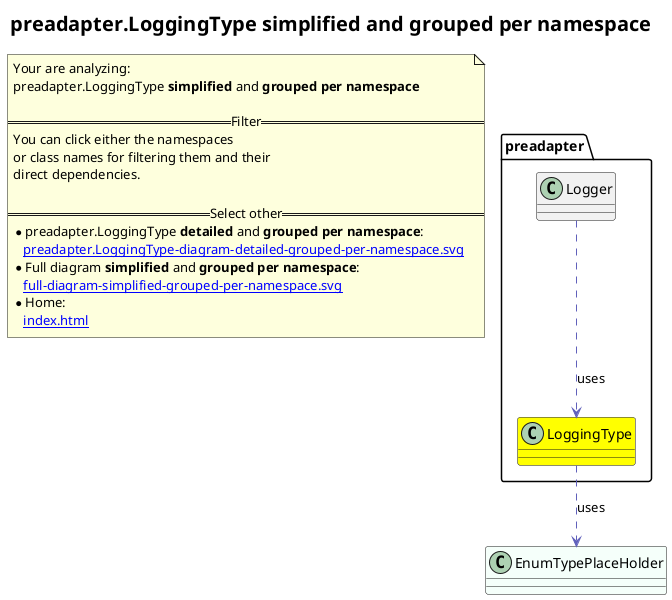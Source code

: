 @startuml
title <size:20>preadapter.LoggingType **simplified** and **grouped per namespace**</size>
note "Your are analyzing:\npreadapter.LoggingType **simplified** and **grouped per namespace**\n\n==Filter==\nYou can click either the namespaces \nor class names for filtering them and their\ndirect dependencies.\n\n==Select other==\n* preadapter.LoggingType **detailed** and **grouped per namespace**:\n   [[preadapter.LoggingType-diagram-detailed-grouped-per-namespace.svg]]\n* Full diagram **simplified** and **grouped per namespace**:\n   [[full-diagram-simplified-grouped-per-namespace.svg]]\n* Home:\n   [[index.html]]" as FloatingNote
class EnumTypePlaceHolder [[EnumTypePlaceHolder-diagram-simplified-grouped-per-namespace.svg]] #MintCream {
}
' Closing all previous_sub_namespace_list namespace None because file analysis is finished.
namespace preadapter [[preadapter-diagram-simplified-grouped-per-namespace.svg]] {
class preadapter.LoggingType [[preadapter.LoggingType-diagram-simplified-grouped-per-namespace.svg]] #yellow {
}
class preadapter.Logger [[preadapter.Logger-diagram-simplified-grouped-per-namespace.svg]]  {
}
'Compared namespace preadapter [[preadapter-diagram-simplified-grouped-per-namespace.svg]] { with last element of }
' Closing all previous_sub_namespace_list namespace None because file analysis is finished.
' Closing namespace preadapter
}
 ' *************************************** 
 ' *************************************** 
 ' *************************************** 
' Class relations extracted from namespace:
' 
' Class relations extracted from namespace:
' preadapter
preadapter.LoggingType .[#6060BB].> EnumTypePlaceHolder  : uses 
preadapter.Logger .[#6060BB].> preadapter.LoggingType  : uses 
@enduml